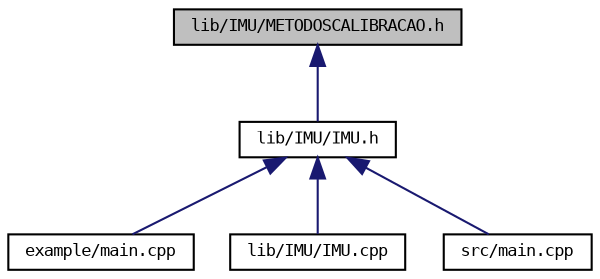 digraph "lib/IMU/METODOSCALIBRACAO.h"
{
  bgcolor="transparent";
  edge [fontname="DejaVuSansMono",fontsize="8",labelfontname="DejaVuSansMono",labelfontsize="8"];
  node [fontname="DejaVuSansMono",fontsize="8",shape=record];
  Node3 [label="lib/IMU/METODOSCALIBRACAO.h",height=0.2,width=0.4,color="black", fillcolor="grey75", style="filled", fontcolor="black"];
  Node3 -> Node4 [dir="back",color="midnightblue",fontsize="8",style="solid",fontname="DejaVuSansMono"];
  Node4 [label="lib/IMU/IMU.h",height=0.2,width=0.4,color="black",URL="$IMU_8h.html"];
  Node4 -> Node5 [dir="back",color="midnightblue",fontsize="8",style="solid",fontname="DejaVuSansMono"];
  Node5 [label="example/main.cpp",height=0.2,width=0.4,color="black",URL="$example_2main_8cpp.html"];
  Node4 -> Node6 [dir="back",color="midnightblue",fontsize="8",style="solid",fontname="DejaVuSansMono"];
  Node6 [label="lib/IMU/IMU.cpp",height=0.2,width=0.4,color="black",URL="$IMU_8cpp.html"];
  Node4 -> Node7 [dir="back",color="midnightblue",fontsize="8",style="solid",fontname="DejaVuSansMono"];
  Node7 [label="src/main.cpp",height=0.2,width=0.4,color="black",URL="$src_2main_8cpp.html"];
}
